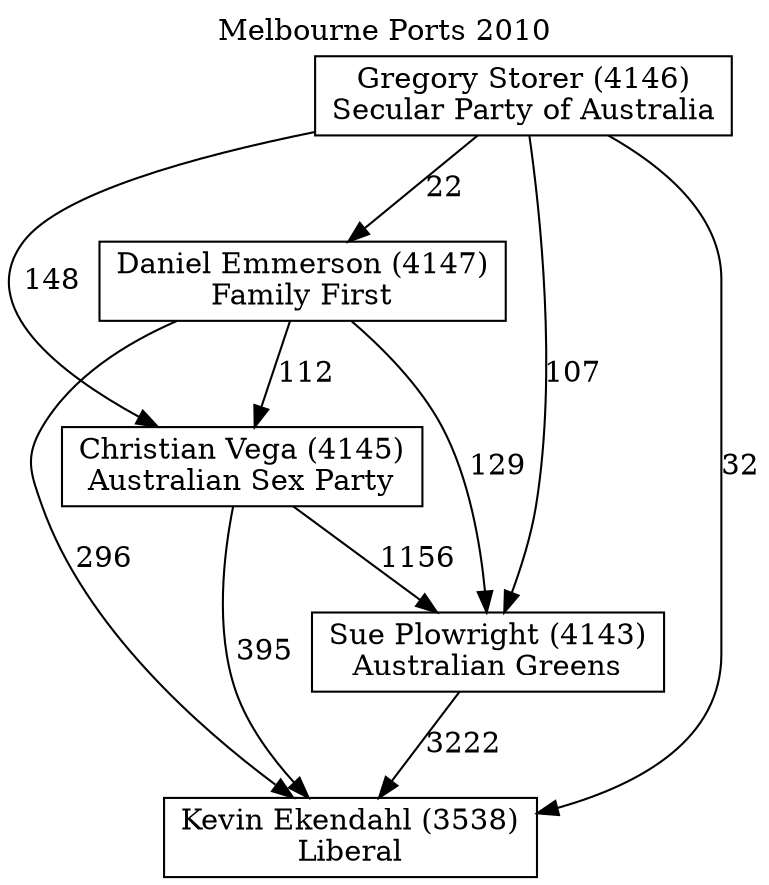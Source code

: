 // House preference flow
digraph "Kevin Ekendahl (3538)_Melbourne Ports_2010" {
	graph [label="Melbourne Ports 2010" labelloc=t mclimit=10]
	node [shape=box]
	"Kevin Ekendahl (3538)" [label="Kevin Ekendahl (3538)
Liberal"]
	"Sue Plowright (4143)" [label="Sue Plowright (4143)
Australian Greens"]
	"Christian Vega (4145)" [label="Christian Vega (4145)
Australian Sex Party"]
	"Daniel Emmerson (4147)" [label="Daniel Emmerson (4147)
Family First"]
	"Gregory Storer (4146)" [label="Gregory Storer (4146)
Secular Party of Australia"]
	"Sue Plowright (4143)" -> "Kevin Ekendahl (3538)" [label=3222]
	"Christian Vega (4145)" -> "Sue Plowright (4143)" [label=1156]
	"Daniel Emmerson (4147)" -> "Christian Vega (4145)" [label=112]
	"Gregory Storer (4146)" -> "Daniel Emmerson (4147)" [label=22]
	"Christian Vega (4145)" -> "Kevin Ekendahl (3538)" [label=395]
	"Daniel Emmerson (4147)" -> "Kevin Ekendahl (3538)" [label=296]
	"Gregory Storer (4146)" -> "Kevin Ekendahl (3538)" [label=32]
	"Gregory Storer (4146)" -> "Christian Vega (4145)" [label=148]
	"Daniel Emmerson (4147)" -> "Sue Plowright (4143)" [label=129]
	"Gregory Storer (4146)" -> "Sue Plowright (4143)" [label=107]
}

